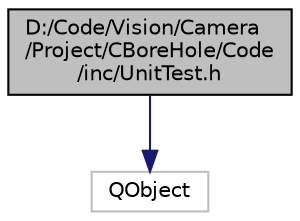 digraph "D:/Code/Vision/Camera/Project/CBoreHole/Code/inc/UnitTest.h"
{
 // LATEX_PDF_SIZE
  edge [fontname="Helvetica",fontsize="10",labelfontname="Helvetica",labelfontsize="10"];
  node [fontname="Helvetica",fontsize="10",shape=record];
  Node1 [label="D:/Code/Vision/Camera\l/Project/CBoreHole/Code\l/inc/UnitTest.h",height=0.2,width=0.4,color="black", fillcolor="grey75", style="filled", fontcolor="black",tooltip="Declares the unit test class @changelog 2019/10/17 IRIS_Chen Created."];
  Node1 -> Node2 [color="midnightblue",fontsize="10",style="solid",fontname="Helvetica"];
  Node2 [label="QObject",height=0.2,width=0.4,color="grey75", fillcolor="white", style="filled",tooltip=" "];
}
